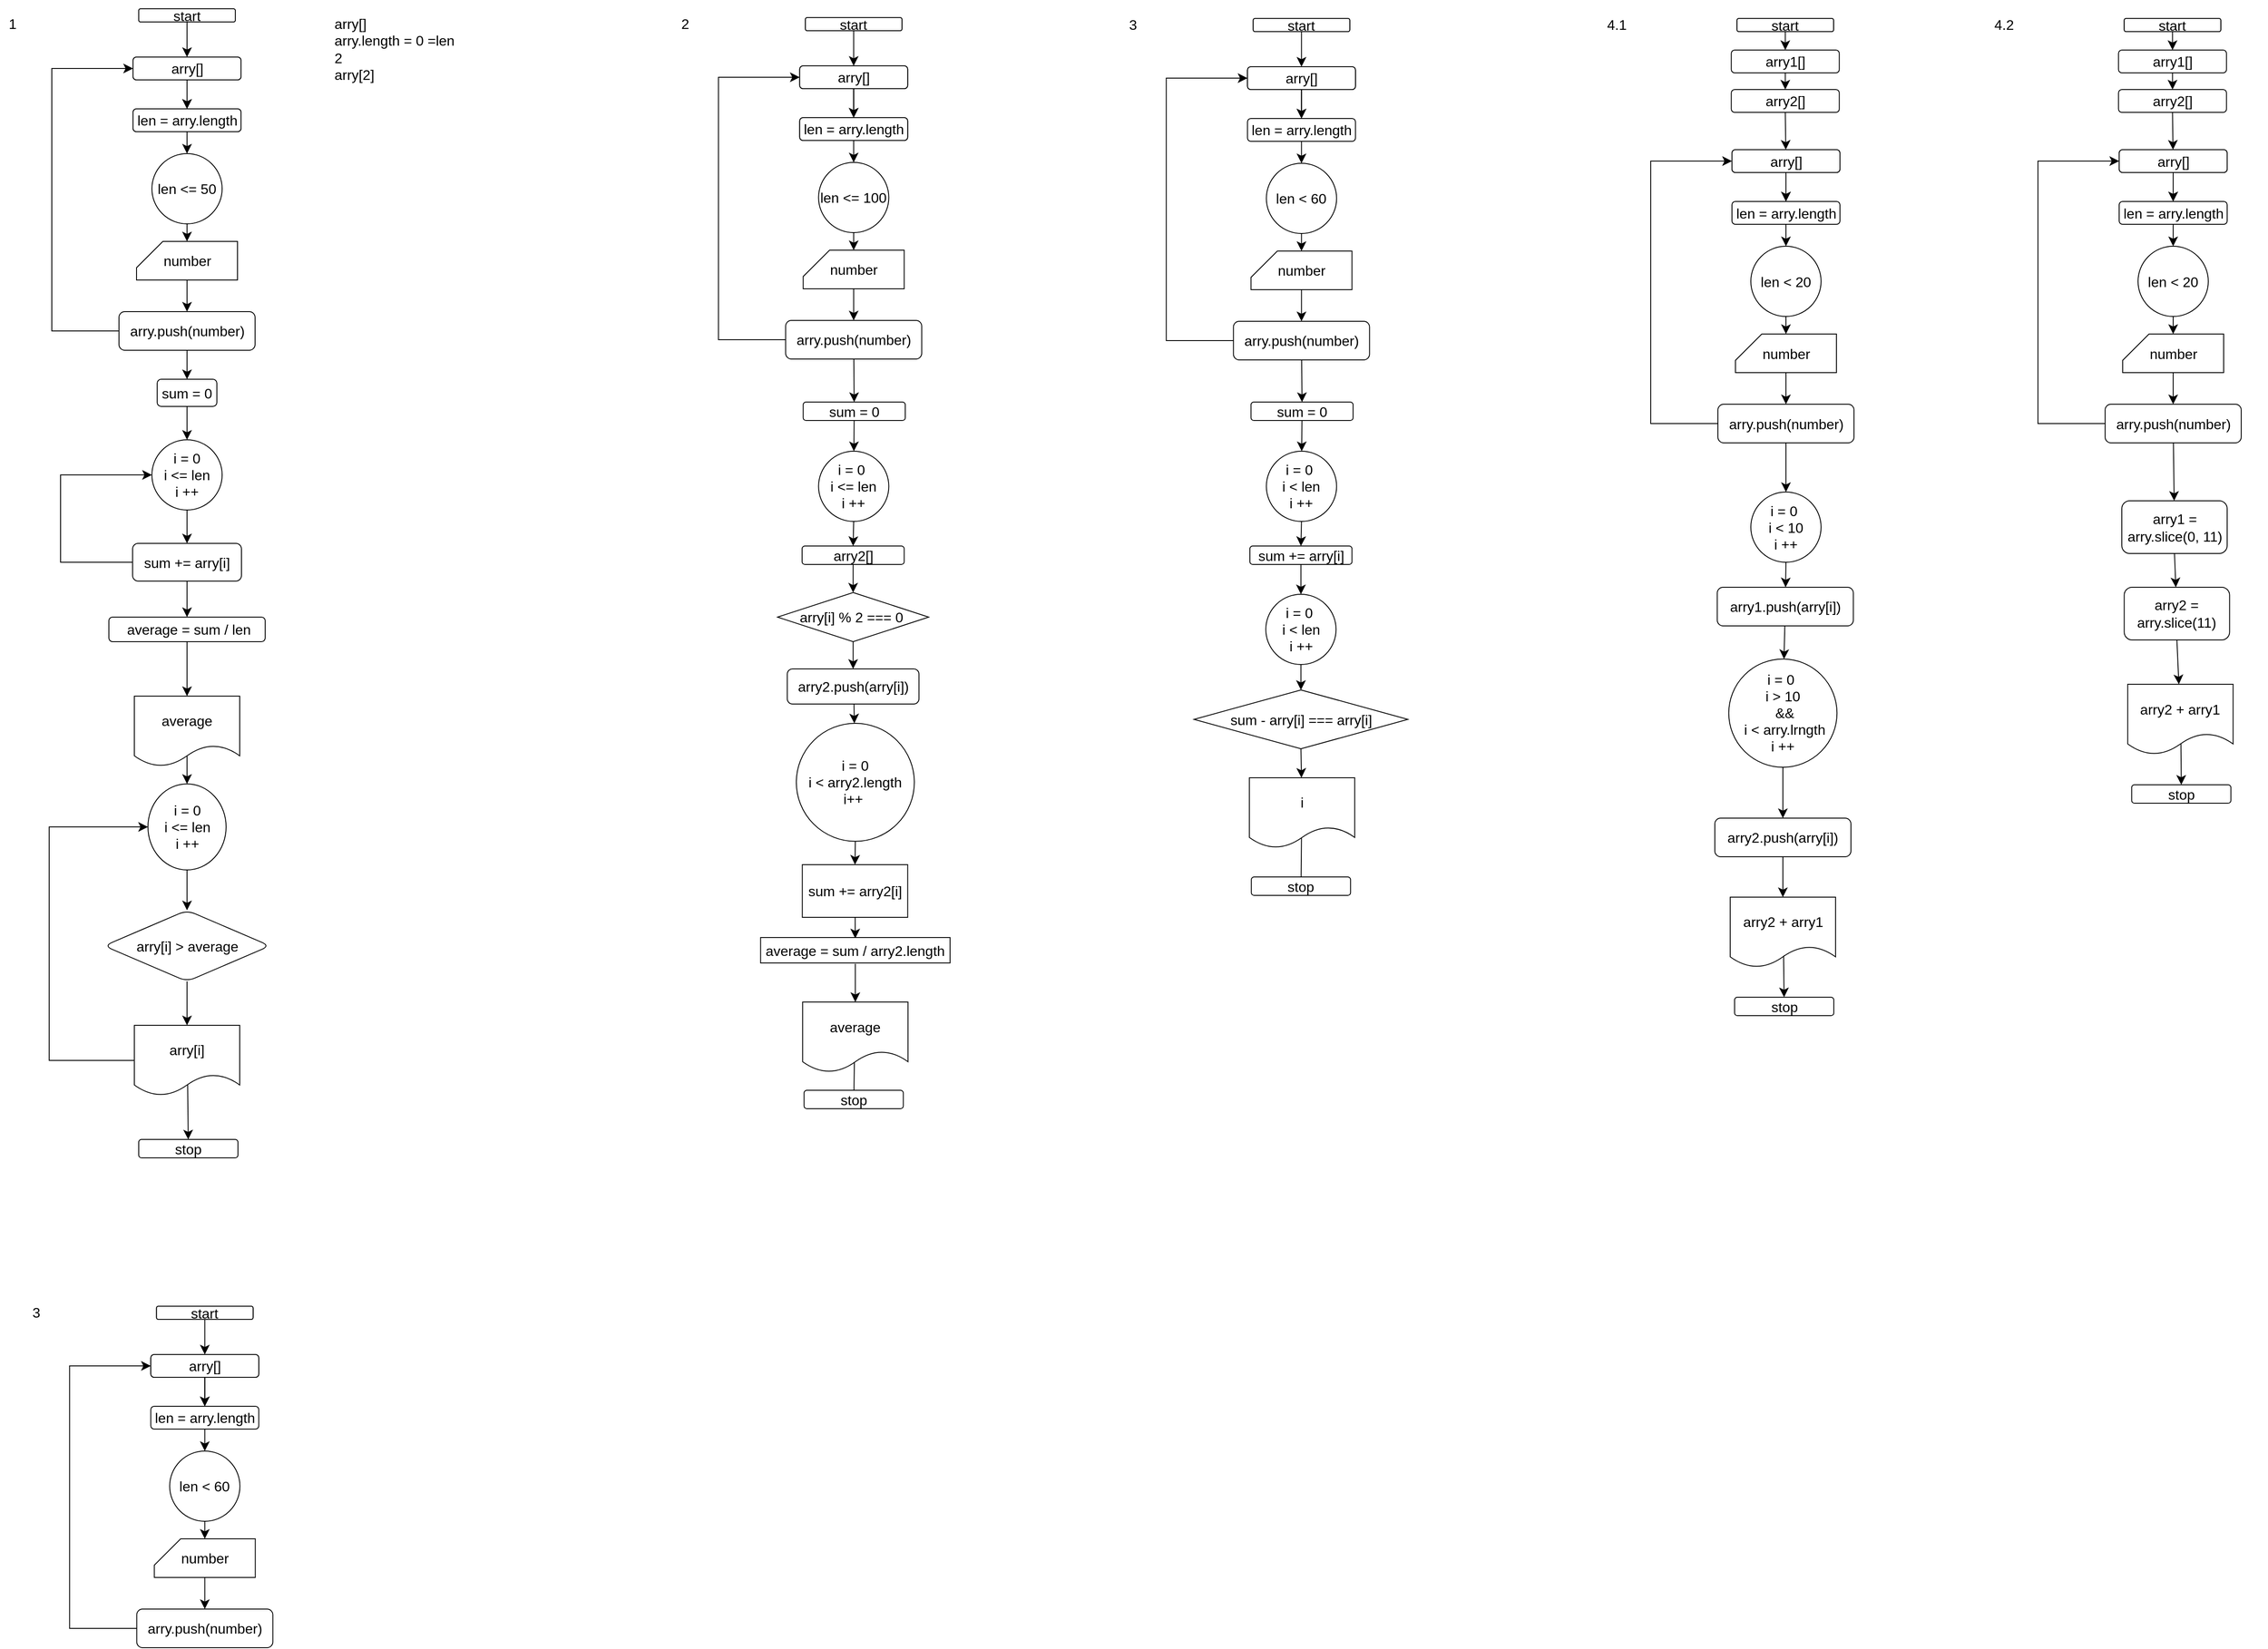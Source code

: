 <mxfile version="22.1.4" type="github">
  <diagram name="‫עמוד-1‬" id="BYoa0E2E3-9ikfrHezKe">
    <mxGraphModel dx="1179" dy="1453" grid="0" gridSize="10" guides="1" tooltips="1" connect="1" arrows="1" fold="1" page="0" pageScale="1" pageWidth="827" pageHeight="1169" math="0" shadow="0">
      <root>
        <mxCell id="0" />
        <mxCell id="1" parent="0" />
        <mxCell id="_8J3FFxgakrZv2_MzU__-4" style="edgeStyle=none;curved=1;rounded=0;orthogonalLoop=1;jettySize=auto;html=1;exitX=0.5;exitY=1;exitDx=0;exitDy=0;fontSize=12;startSize=8;endSize=8;" edge="1" parent="1" source="_8J3FFxgakrZv2_MzU__-1" target="_8J3FFxgakrZv2_MzU__-39">
          <mxGeometry relative="1" as="geometry">
            <mxPoint x="407" y="-64" as="targetPoint" />
          </mxGeometry>
        </mxCell>
        <mxCell id="_8J3FFxgakrZv2_MzU__-1" value="start" style="rounded=1;whiteSpace=wrap;html=1;fontSize=16;" vertex="1" parent="1">
          <mxGeometry x="354" y="-111" width="110" height="15" as="geometry" />
        </mxCell>
        <mxCell id="_8J3FFxgakrZv2_MzU__-45" style="edgeStyle=none;curved=1;rounded=0;orthogonalLoop=1;jettySize=auto;html=1;exitX=0.5;exitY=1;exitDx=0;exitDy=0;fontSize=12;startSize=8;endSize=8;" edge="1" parent="1" source="_8J3FFxgakrZv2_MzU__-5" target="_8J3FFxgakrZv2_MzU__-44">
          <mxGeometry relative="1" as="geometry" />
        </mxCell>
        <mxCell id="_8J3FFxgakrZv2_MzU__-5" value="len &amp;lt;= 50" style="ellipse;whiteSpace=wrap;html=1;aspect=fixed;fontSize=16;" vertex="1" parent="1">
          <mxGeometry x="369" y="54" width="80" height="80" as="geometry" />
        </mxCell>
        <mxCell id="_8J3FFxgakrZv2_MzU__-49" style="edgeStyle=elbowEdgeStyle;rounded=0;orthogonalLoop=1;jettySize=auto;html=1;exitX=0;exitY=0.5;exitDx=0;exitDy=0;fontSize=12;startSize=8;endSize=8;elbow=vertical;" edge="1" parent="1" source="_8J3FFxgakrZv2_MzU__-9" target="_8J3FFxgakrZv2_MzU__-39">
          <mxGeometry relative="1" as="geometry">
            <mxPoint x="183" y="214" as="targetPoint" />
            <Array as="points">
              <mxPoint x="255" y="58" />
            </Array>
          </mxGeometry>
        </mxCell>
        <mxCell id="_8J3FFxgakrZv2_MzU__-54" value="" style="edgeStyle=none;curved=1;rounded=0;orthogonalLoop=1;jettySize=auto;html=1;fontSize=12;startSize=8;endSize=8;" edge="1" parent="1" source="_8J3FFxgakrZv2_MzU__-9" target="_8J3FFxgakrZv2_MzU__-56">
          <mxGeometry relative="1" as="geometry">
            <mxPoint x="409" y="323" as="targetPoint" />
          </mxGeometry>
        </mxCell>
        <mxCell id="_8J3FFxgakrZv2_MzU__-9" value="arry.push(number)" style="rounded=1;whiteSpace=wrap;html=1;fontSize=16;" vertex="1" parent="1">
          <mxGeometry x="331.5" y="234" width="155" height="44" as="geometry" />
        </mxCell>
        <mxCell id="_8J3FFxgakrZv2_MzU__-17" value="start" style="rounded=1;whiteSpace=wrap;html=1;fontSize=16;" vertex="1" parent="1">
          <mxGeometry x="354" y="-111" width="110" height="15" as="geometry" />
        </mxCell>
        <mxCell id="_8J3FFxgakrZv2_MzU__-28" value="arry[]&lt;br&gt;arry.length = 0 =len&lt;br&gt;2&lt;br&gt;arry[2]&lt;br&gt;" style="text;html=1;align=left;verticalAlign=middle;resizable=0;points=[];autosize=1;strokeColor=none;fillColor=none;fontSize=16;" vertex="1" parent="1">
          <mxGeometry x="575" y="-110" width="155" height="89" as="geometry" />
        </mxCell>
        <mxCell id="_8J3FFxgakrZv2_MzU__-35" style="edgeStyle=none;curved=1;rounded=0;orthogonalLoop=1;jettySize=auto;html=1;exitX=0.5;exitY=1;exitDx=0;exitDy=0;fontSize=12;startSize=8;endSize=8;" edge="1" parent="1" source="_8J3FFxgakrZv2_MzU__-36" target="_8J3FFxgakrZv2_MzU__-37">
          <mxGeometry relative="1" as="geometry" />
        </mxCell>
        <mxCell id="_8J3FFxgakrZv2_MzU__-36" value="arry[]" style="rounded=1;whiteSpace=wrap;html=1;fontSize=16;" vertex="1" parent="1">
          <mxGeometry x="347.5" y="-56" width="123" height="26" as="geometry" />
        </mxCell>
        <mxCell id="_8J3FFxgakrZv2_MzU__-37" value="len = arry.length" style="rounded=1;whiteSpace=wrap;html=1;fontSize=16;" vertex="1" parent="1">
          <mxGeometry x="347.5" y="3" width="123" height="26" as="geometry" />
        </mxCell>
        <mxCell id="_8J3FFxgakrZv2_MzU__-38" style="edgeStyle=none;curved=1;rounded=0;orthogonalLoop=1;jettySize=auto;html=1;exitX=0.5;exitY=1;exitDx=0;exitDy=0;fontSize=12;startSize=8;endSize=8;" edge="1" parent="1" source="_8J3FFxgakrZv2_MzU__-39" target="_8J3FFxgakrZv2_MzU__-40">
          <mxGeometry relative="1" as="geometry" />
        </mxCell>
        <mxCell id="_8J3FFxgakrZv2_MzU__-39" value="arry[]" style="rounded=1;whiteSpace=wrap;html=1;fontSize=16;" vertex="1" parent="1">
          <mxGeometry x="347.5" y="-56" width="123" height="26" as="geometry" />
        </mxCell>
        <mxCell id="_8J3FFxgakrZv2_MzU__-42" style="edgeStyle=none;curved=1;rounded=0;orthogonalLoop=1;jettySize=auto;html=1;exitX=0.5;exitY=1;exitDx=0;exitDy=0;fontSize=12;startSize=8;endSize=8;" edge="1" parent="1" source="_8J3FFxgakrZv2_MzU__-40" target="_8J3FFxgakrZv2_MzU__-5">
          <mxGeometry relative="1" as="geometry">
            <mxPoint x="407.735" y="60" as="targetPoint" />
          </mxGeometry>
        </mxCell>
        <mxCell id="_8J3FFxgakrZv2_MzU__-40" value="len = arry.length" style="rounded=1;whiteSpace=wrap;html=1;fontSize=16;" vertex="1" parent="1">
          <mxGeometry x="347.5" y="3" width="123" height="26" as="geometry" />
        </mxCell>
        <mxCell id="_8J3FFxgakrZv2_MzU__-46" style="edgeStyle=none;curved=1;rounded=0;orthogonalLoop=1;jettySize=auto;html=1;exitX=0.5;exitY=1;exitDx=0;exitDy=0;exitPerimeter=0;fontSize=12;startSize=8;endSize=8;" edge="1" parent="1" source="_8J3FFxgakrZv2_MzU__-44" target="_8J3FFxgakrZv2_MzU__-9">
          <mxGeometry relative="1" as="geometry" />
        </mxCell>
        <mxCell id="_8J3FFxgakrZv2_MzU__-44" value="number" style="shape=card;whiteSpace=wrap;html=1;fontSize=16;" vertex="1" parent="1">
          <mxGeometry x="351.5" y="154" width="115" height="44" as="geometry" />
        </mxCell>
        <mxCell id="_8J3FFxgakrZv2_MzU__-61" value="" style="edgeStyle=none;curved=1;rounded=0;orthogonalLoop=1;jettySize=auto;html=1;fontSize=12;startSize=8;endSize=8;" edge="1" parent="1" source="_8J3FFxgakrZv2_MzU__-53" target="_8J3FFxgakrZv2_MzU__-60">
          <mxGeometry relative="1" as="geometry" />
        </mxCell>
        <mxCell id="_8J3FFxgakrZv2_MzU__-53" value="i = 0&lt;br&gt;i &amp;lt;= len&lt;br&gt;i ++" style="ellipse;whiteSpace=wrap;html=1;fontSize=16;rounded=1;" vertex="1" parent="1">
          <mxGeometry x="369" y="380" width="80" height="80" as="geometry" />
        </mxCell>
        <mxCell id="_8J3FFxgakrZv2_MzU__-57" value="" style="edgeStyle=none;curved=1;rounded=0;orthogonalLoop=1;jettySize=auto;html=1;fontSize=12;startSize=8;endSize=8;" edge="1" parent="1" source="_8J3FFxgakrZv2_MzU__-56" target="_8J3FFxgakrZv2_MzU__-53">
          <mxGeometry relative="1" as="geometry" />
        </mxCell>
        <mxCell id="_8J3FFxgakrZv2_MzU__-56" value="sum = 0" style="rounded=1;whiteSpace=wrap;html=1;fontSize=16;" vertex="1" parent="1">
          <mxGeometry x="375" y="311" width="68" height="31" as="geometry" />
        </mxCell>
        <mxCell id="_8J3FFxgakrZv2_MzU__-62" style="edgeStyle=elbowEdgeStyle;rounded=0;orthogonalLoop=1;jettySize=auto;html=1;exitX=0;exitY=0.5;exitDx=0;exitDy=0;fontSize=12;startSize=8;endSize=8;entryX=0;entryY=0.5;entryDx=0;entryDy=0;" edge="1" parent="1" source="_8J3FFxgakrZv2_MzU__-60" target="_8J3FFxgakrZv2_MzU__-53">
          <mxGeometry relative="1" as="geometry">
            <mxPoint x="235" y="520" as="targetPoint" />
            <Array as="points">
              <mxPoint x="265" y="458" />
              <mxPoint x="299" y="473" />
            </Array>
          </mxGeometry>
        </mxCell>
        <mxCell id="_8J3FFxgakrZv2_MzU__-64" value="" style="edgeStyle=none;curved=1;rounded=0;orthogonalLoop=1;jettySize=auto;html=1;fontSize=12;startSize=8;endSize=8;" edge="1" parent="1" source="_8J3FFxgakrZv2_MzU__-60" target="_8J3FFxgakrZv2_MzU__-63">
          <mxGeometry relative="1" as="geometry" />
        </mxCell>
        <mxCell id="_8J3FFxgakrZv2_MzU__-60" value="sum += arry[i]" style="whiteSpace=wrap;html=1;fontSize=16;rounded=1;" vertex="1" parent="1">
          <mxGeometry x="347" y="498" width="124" height="43" as="geometry" />
        </mxCell>
        <mxCell id="_8J3FFxgakrZv2_MzU__-68" value="" style="edgeStyle=none;curved=1;rounded=0;orthogonalLoop=1;jettySize=auto;html=1;fontSize=12;startSize=8;endSize=8;" edge="1" parent="1" source="_8J3FFxgakrZv2_MzU__-63" target="_8J3FFxgakrZv2_MzU__-67">
          <mxGeometry relative="1" as="geometry" />
        </mxCell>
        <mxCell id="_8J3FFxgakrZv2_MzU__-63" value="&amp;nbsp;average&amp;nbsp;&lt;span style=&quot;background-color: initial;&quot;&gt;= sum / len&lt;/span&gt;" style="rounded=1;whiteSpace=wrap;html=1;fontSize=16;" vertex="1" parent="1">
          <mxGeometry x="320" y="582" width="178" height="28" as="geometry" />
        </mxCell>
        <mxCell id="_8J3FFxgakrZv2_MzU__-70" value="" style="edgeStyle=none;curved=1;rounded=0;orthogonalLoop=1;jettySize=auto;html=1;fontSize=12;startSize=8;endSize=8;exitX=0.5;exitY=0;exitDx=0;exitDy=0;entryX=0.5;entryY=0;entryDx=0;entryDy=0;" edge="1" parent="1" source="_8J3FFxgakrZv2_MzU__-67" target="_8J3FFxgakrZv2_MzU__-71">
          <mxGeometry relative="1" as="geometry">
            <mxPoint x="407.039" y="764.002" as="targetPoint" />
          </mxGeometry>
        </mxCell>
        <mxCell id="_8J3FFxgakrZv2_MzU__-67" value="average" style="shape=document;whiteSpace=wrap;html=1;boundedLbl=1;fontSize=16;rounded=1;" vertex="1" parent="1">
          <mxGeometry x="349" y="672" width="120" height="80" as="geometry" />
        </mxCell>
        <mxCell id="_8J3FFxgakrZv2_MzU__-74" value="" style="edgeStyle=none;curved=1;rounded=0;orthogonalLoop=1;jettySize=auto;html=1;fontSize=12;startSize=8;endSize=8;" edge="1" parent="1" source="_8J3FFxgakrZv2_MzU__-71" target="_8J3FFxgakrZv2_MzU__-73">
          <mxGeometry relative="1" as="geometry" />
        </mxCell>
        <mxCell id="_8J3FFxgakrZv2_MzU__-71" value="i = 0&lt;br&gt;i &amp;lt;= len&lt;br&gt;i ++" style="ellipse;whiteSpace=wrap;html=1;fontSize=16;rounded=1;" vertex="1" parent="1">
          <mxGeometry x="364.5" y="772" width="89" height="98" as="geometry" />
        </mxCell>
        <mxCell id="_8J3FFxgakrZv2_MzU__-76" value="" style="edgeStyle=none;curved=1;rounded=0;orthogonalLoop=1;jettySize=auto;html=1;fontSize=12;startSize=8;endSize=8;" edge="1" parent="1" source="_8J3FFxgakrZv2_MzU__-73" target="_8J3FFxgakrZv2_MzU__-75">
          <mxGeometry relative="1" as="geometry" />
        </mxCell>
        <mxCell id="_8J3FFxgakrZv2_MzU__-73" value="arry[i] &amp;gt; average" style="rhombus;whiteSpace=wrap;html=1;fontSize=16;rounded=1;" vertex="1" parent="1">
          <mxGeometry x="314.5" y="916" width="189" height="81" as="geometry" />
        </mxCell>
        <mxCell id="_8J3FFxgakrZv2_MzU__-214" value="" style="edgeStyle=none;curved=1;rounded=0;orthogonalLoop=1;jettySize=auto;html=1;fontSize=12;startSize=8;endSize=8;exitX=0.5;exitY=0;exitDx=0;exitDy=0;" edge="1" parent="1" source="_8J3FFxgakrZv2_MzU__-75" target="_8J3FFxgakrZv2_MzU__-213">
          <mxGeometry relative="1" as="geometry" />
        </mxCell>
        <mxCell id="_8J3FFxgakrZv2_MzU__-75" value="arry[i]" style="shape=document;whiteSpace=wrap;html=1;boundedLbl=1;fontSize=16;rounded=1;" vertex="1" parent="1">
          <mxGeometry x="349" y="1047" width="120" height="80" as="geometry" />
        </mxCell>
        <mxCell id="_8J3FFxgakrZv2_MzU__-77" style="edgeStyle=elbowEdgeStyle;rounded=0;orthogonalLoop=1;jettySize=auto;html=1;exitX=0;exitY=0.5;exitDx=0;exitDy=0;entryX=0;entryY=0.5;entryDx=0;entryDy=0;fontSize=12;startSize=8;endSize=8;" edge="1" parent="1" source="_8J3FFxgakrZv2_MzU__-75" target="_8J3FFxgakrZv2_MzU__-71">
          <mxGeometry relative="1" as="geometry">
            <Array as="points">
              <mxPoint x="252" y="820" />
              <mxPoint x="257" y="880" />
            </Array>
          </mxGeometry>
        </mxCell>
        <mxCell id="_8J3FFxgakrZv2_MzU__-78" value="1" style="text;html=1;align=center;verticalAlign=middle;resizable=0;points=[];autosize=1;strokeColor=none;fillColor=none;fontSize=16;" vertex="1" parent="1">
          <mxGeometry x="196" y="-110" width="27" height="31" as="geometry" />
        </mxCell>
        <mxCell id="_8J3FFxgakrZv2_MzU__-79" value="2" style="text;html=1;align=center;verticalAlign=middle;resizable=0;points=[];autosize=1;strokeColor=none;fillColor=none;fontSize=16;" vertex="1" parent="1">
          <mxGeometry x="962" y="-110" width="27" height="31" as="geometry" />
        </mxCell>
        <mxCell id="_8J3FFxgakrZv2_MzU__-81" style="edgeStyle=none;curved=1;rounded=0;orthogonalLoop=1;jettySize=auto;html=1;exitX=0.75;exitY=0;exitDx=0;exitDy=0;fontSize=12;startSize=8;endSize=8;" edge="1" parent="1">
          <mxGeometry relative="1" as="geometry">
            <mxPoint x="1265.25" y="-111" as="sourcePoint" />
            <mxPoint x="1265.25" y="-111" as="targetPoint" />
          </mxGeometry>
        </mxCell>
        <mxCell id="_8J3FFxgakrZv2_MzU__-82" style="edgeStyle=none;curved=1;rounded=0;orthogonalLoop=1;jettySize=auto;html=1;exitX=0.5;exitY=1;exitDx=0;exitDy=0;fontSize=12;startSize=8;endSize=8;" edge="1" parent="1" source="_8J3FFxgakrZv2_MzU__-83" target="_8J3FFxgakrZv2_MzU__-93">
          <mxGeometry relative="1" as="geometry">
            <mxPoint x="1166.25" y="-54" as="targetPoint" />
          </mxGeometry>
        </mxCell>
        <mxCell id="_8J3FFxgakrZv2_MzU__-83" value="start" style="rounded=1;whiteSpace=wrap;html=1;fontSize=16;" vertex="1" parent="1">
          <mxGeometry x="1113.25" y="-101" width="110" height="15" as="geometry" />
        </mxCell>
        <mxCell id="_8J3FFxgakrZv2_MzU__-84" style="edgeStyle=none;curved=1;rounded=0;orthogonalLoop=1;jettySize=auto;html=1;exitX=0.5;exitY=1;exitDx=0;exitDy=0;fontSize=12;startSize=8;endSize=8;" edge="1" parent="1" source="_8J3FFxgakrZv2_MzU__-85" target="_8J3FFxgakrZv2_MzU__-97">
          <mxGeometry relative="1" as="geometry" />
        </mxCell>
        <mxCell id="_8J3FFxgakrZv2_MzU__-85" value="len &amp;lt;= 100" style="ellipse;whiteSpace=wrap;html=1;aspect=fixed;fontSize=16;" vertex="1" parent="1">
          <mxGeometry x="1128.25" y="64" width="80" height="80" as="geometry" />
        </mxCell>
        <mxCell id="_8J3FFxgakrZv2_MzU__-86" style="edgeStyle=elbowEdgeStyle;rounded=0;orthogonalLoop=1;jettySize=auto;html=1;exitX=0;exitY=0.5;exitDx=0;exitDy=0;fontSize=12;startSize=8;endSize=8;elbow=vertical;" edge="1" parent="1" source="_8J3FFxgakrZv2_MzU__-87" target="_8J3FFxgakrZv2_MzU__-93">
          <mxGeometry relative="1" as="geometry">
            <mxPoint x="942.25" y="224" as="targetPoint" />
            <Array as="points">
              <mxPoint x="1014.25" y="68" />
            </Array>
          </mxGeometry>
        </mxCell>
        <mxCell id="_8J3FFxgakrZv2_MzU__-100" value="" style="edgeStyle=none;curved=1;rounded=0;orthogonalLoop=1;jettySize=auto;html=1;fontSize=12;startSize=8;endSize=8;" edge="1" parent="1" source="_8J3FFxgakrZv2_MzU__-87" target="_8J3FFxgakrZv2_MzU__-103">
          <mxGeometry relative="1" as="geometry">
            <mxPoint x="1168" y="334" as="targetPoint" />
          </mxGeometry>
        </mxCell>
        <mxCell id="_8J3FFxgakrZv2_MzU__-87" value="arry.push(number)" style="rounded=1;whiteSpace=wrap;html=1;fontSize=16;" vertex="1" parent="1">
          <mxGeometry x="1090.75" y="244" width="155" height="44" as="geometry" />
        </mxCell>
        <mxCell id="_8J3FFxgakrZv2_MzU__-88" value="start" style="rounded=1;whiteSpace=wrap;html=1;fontSize=16;" vertex="1" parent="1">
          <mxGeometry x="1113.25" y="-101" width="110" height="15" as="geometry" />
        </mxCell>
        <mxCell id="_8J3FFxgakrZv2_MzU__-89" style="edgeStyle=none;curved=1;rounded=0;orthogonalLoop=1;jettySize=auto;html=1;exitX=0.5;exitY=1;exitDx=0;exitDy=0;fontSize=12;startSize=8;endSize=8;" edge="1" parent="1" source="_8J3FFxgakrZv2_MzU__-90" target="_8J3FFxgakrZv2_MzU__-91">
          <mxGeometry relative="1" as="geometry" />
        </mxCell>
        <mxCell id="_8J3FFxgakrZv2_MzU__-90" value="arry[]" style="rounded=1;whiteSpace=wrap;html=1;fontSize=16;" vertex="1" parent="1">
          <mxGeometry x="1106.75" y="-46" width="123" height="26" as="geometry" />
        </mxCell>
        <mxCell id="_8J3FFxgakrZv2_MzU__-91" value="len = arry.length" style="rounded=1;whiteSpace=wrap;html=1;fontSize=16;" vertex="1" parent="1">
          <mxGeometry x="1106.75" y="13" width="123" height="26" as="geometry" />
        </mxCell>
        <mxCell id="_8J3FFxgakrZv2_MzU__-92" style="edgeStyle=none;curved=1;rounded=0;orthogonalLoop=1;jettySize=auto;html=1;exitX=0.5;exitY=1;exitDx=0;exitDy=0;fontSize=12;startSize=8;endSize=8;" edge="1" parent="1" source="_8J3FFxgakrZv2_MzU__-93" target="_8J3FFxgakrZv2_MzU__-95">
          <mxGeometry relative="1" as="geometry" />
        </mxCell>
        <mxCell id="_8J3FFxgakrZv2_MzU__-93" value="arry[]" style="rounded=1;whiteSpace=wrap;html=1;fontSize=16;" vertex="1" parent="1">
          <mxGeometry x="1106.75" y="-46" width="123" height="26" as="geometry" />
        </mxCell>
        <mxCell id="_8J3FFxgakrZv2_MzU__-94" style="edgeStyle=none;curved=1;rounded=0;orthogonalLoop=1;jettySize=auto;html=1;exitX=0.5;exitY=1;exitDx=0;exitDy=0;fontSize=12;startSize=8;endSize=8;" edge="1" parent="1" source="_8J3FFxgakrZv2_MzU__-95" target="_8J3FFxgakrZv2_MzU__-85">
          <mxGeometry relative="1" as="geometry">
            <mxPoint x="1166.985" y="70" as="targetPoint" />
          </mxGeometry>
        </mxCell>
        <mxCell id="_8J3FFxgakrZv2_MzU__-95" value="len = arry.length" style="rounded=1;whiteSpace=wrap;html=1;fontSize=16;" vertex="1" parent="1">
          <mxGeometry x="1106.75" y="13" width="123" height="26" as="geometry" />
        </mxCell>
        <mxCell id="_8J3FFxgakrZv2_MzU__-96" style="edgeStyle=none;curved=1;rounded=0;orthogonalLoop=1;jettySize=auto;html=1;exitX=0.5;exitY=1;exitDx=0;exitDy=0;exitPerimeter=0;fontSize=12;startSize=8;endSize=8;" edge="1" parent="1" source="_8J3FFxgakrZv2_MzU__-97" target="_8J3FFxgakrZv2_MzU__-87">
          <mxGeometry relative="1" as="geometry" />
        </mxCell>
        <mxCell id="_8J3FFxgakrZv2_MzU__-97" value="number" style="shape=card;whiteSpace=wrap;html=1;fontSize=16;" vertex="1" parent="1">
          <mxGeometry x="1110.75" y="164" width="115" height="44" as="geometry" />
        </mxCell>
        <mxCell id="_8J3FFxgakrZv2_MzU__-113" style="edgeStyle=none;curved=1;rounded=0;orthogonalLoop=1;jettySize=auto;html=1;exitX=0.5;exitY=1;exitDx=0;exitDy=0;entryX=0.5;entryY=0;entryDx=0;entryDy=0;fontSize=12;startSize=8;endSize=8;" edge="1" parent="1" source="_8J3FFxgakrZv2_MzU__-99" target="_8J3FFxgakrZv2_MzU__-109">
          <mxGeometry relative="1" as="geometry" />
        </mxCell>
        <mxCell id="_8J3FFxgakrZv2_MzU__-99" value="i = 0&amp;nbsp;&lt;br&gt;i &amp;lt;= len&lt;br&gt;i ++" style="ellipse;whiteSpace=wrap;html=1;aspect=fixed;fontSize=16;" vertex="1" parent="1">
          <mxGeometry x="1128.25" y="393" width="80" height="80" as="geometry" />
        </mxCell>
        <mxCell id="_8J3FFxgakrZv2_MzU__-110" value="" style="edgeStyle=none;curved=1;rounded=0;orthogonalLoop=1;jettySize=auto;html=1;fontSize=12;startSize=8;endSize=8;" edge="1" parent="1" source="_8J3FFxgakrZv2_MzU__-103" target="_8J3FFxgakrZv2_MzU__-99">
          <mxGeometry relative="1" as="geometry" />
        </mxCell>
        <mxCell id="_8J3FFxgakrZv2_MzU__-103" value="sum = 0" style="rounded=1;whiteSpace=wrap;html=1;fontSize=16;" vertex="1" parent="1">
          <mxGeometry x="1110.75" y="337" width="116.25" height="21" as="geometry" />
        </mxCell>
        <mxCell id="_8J3FFxgakrZv2_MzU__-108" value="" style="edgeStyle=none;curved=1;rounded=0;orthogonalLoop=1;jettySize=auto;html=1;fontSize=12;startSize=8;endSize=8;" edge="1" parent="1" source="_8J3FFxgakrZv2_MzU__-105">
          <mxGeometry relative="1" as="geometry">
            <mxPoint x="1170.046" y="948" as="targetPoint" />
          </mxGeometry>
        </mxCell>
        <mxCell id="_8J3FFxgakrZv2_MzU__-105" value="sum += arry2[i]" style="whiteSpace=wrap;html=1;fontSize=16;" vertex="1" parent="1">
          <mxGeometry x="1109.75" y="864" width="120" height="60" as="geometry" />
        </mxCell>
        <mxCell id="_8J3FFxgakrZv2_MzU__-117" value="" style="edgeStyle=none;curved=1;rounded=0;orthogonalLoop=1;jettySize=auto;html=1;fontSize=12;startSize=8;endSize=8;" edge="1" parent="1" target="_8J3FFxgakrZv2_MzU__-116">
          <mxGeometry relative="1" as="geometry">
            <mxPoint x="1170.125" y="977" as="sourcePoint" />
          </mxGeometry>
        </mxCell>
        <mxCell id="_8J3FFxgakrZv2_MzU__-107" value="average = sum / arry2.length" style="whiteSpace=wrap;html=1;fontSize=16;" vertex="1" parent="1">
          <mxGeometry x="1062.25" y="947" width="215.75" height="29" as="geometry" />
        </mxCell>
        <mxCell id="_8J3FFxgakrZv2_MzU__-158" value="" style="edgeStyle=none;curved=1;rounded=0;orthogonalLoop=1;jettySize=auto;html=1;fontSize=12;startSize=8;endSize=8;" edge="1" parent="1" source="_8J3FFxgakrZv2_MzU__-109" target="_8J3FFxgakrZv2_MzU__-157">
          <mxGeometry relative="1" as="geometry" />
        </mxCell>
        <mxCell id="_8J3FFxgakrZv2_MzU__-109" value="arry2[]" style="rounded=1;whiteSpace=wrap;html=1;fontSize=16;" vertex="1" parent="1">
          <mxGeometry x="1109.5" y="501" width="116.25" height="21" as="geometry" />
        </mxCell>
        <mxCell id="_8J3FFxgakrZv2_MzU__-216" style="edgeStyle=none;curved=1;rounded=0;orthogonalLoop=1;jettySize=auto;html=1;exitX=0.5;exitY=0;exitDx=0;exitDy=0;entryX=0.5;entryY=1;entryDx=0;entryDy=0;fontSize=12;startSize=8;endSize=8;" edge="1" parent="1" source="_8J3FFxgakrZv2_MzU__-116" target="_8J3FFxgakrZv2_MzU__-215">
          <mxGeometry relative="1" as="geometry" />
        </mxCell>
        <mxCell id="_8J3FFxgakrZv2_MzU__-116" value="average" style="shape=document;whiteSpace=wrap;html=1;boundedLbl=1;fontSize=16;" vertex="1" parent="1">
          <mxGeometry x="1110.125" y="1020.5" width="120" height="80" as="geometry" />
        </mxCell>
        <mxCell id="_8J3FFxgakrZv2_MzU__-118" value="3" style="text;html=1;align=center;verticalAlign=middle;resizable=0;points=[];autosize=1;strokeColor=none;fillColor=none;fontSize=16;" vertex="1" parent="1">
          <mxGeometry x="1472" y="-109" width="27" height="31" as="geometry" />
        </mxCell>
        <mxCell id="_8J3FFxgakrZv2_MzU__-119" style="edgeStyle=none;curved=1;rounded=0;orthogonalLoop=1;jettySize=auto;html=1;exitX=0.75;exitY=0;exitDx=0;exitDy=0;fontSize=12;startSize=8;endSize=8;" edge="1" parent="1">
          <mxGeometry relative="1" as="geometry">
            <mxPoint x="1775.25" y="-110" as="sourcePoint" />
            <mxPoint x="1775.25" y="-110" as="targetPoint" />
          </mxGeometry>
        </mxCell>
        <mxCell id="_8J3FFxgakrZv2_MzU__-120" style="edgeStyle=none;curved=1;rounded=0;orthogonalLoop=1;jettySize=auto;html=1;exitX=0.5;exitY=1;exitDx=0;exitDy=0;fontSize=12;startSize=8;endSize=8;" edge="1" parent="1" source="_8J3FFxgakrZv2_MzU__-121" target="_8J3FFxgakrZv2_MzU__-131">
          <mxGeometry relative="1" as="geometry">
            <mxPoint x="1676.25" y="-53" as="targetPoint" />
          </mxGeometry>
        </mxCell>
        <mxCell id="_8J3FFxgakrZv2_MzU__-121" value="start" style="rounded=1;whiteSpace=wrap;html=1;fontSize=16;" vertex="1" parent="1">
          <mxGeometry x="1623.25" y="-100" width="110" height="15" as="geometry" />
        </mxCell>
        <mxCell id="_8J3FFxgakrZv2_MzU__-122" style="edgeStyle=none;curved=1;rounded=0;orthogonalLoop=1;jettySize=auto;html=1;exitX=0.5;exitY=1;exitDx=0;exitDy=0;fontSize=12;startSize=8;endSize=8;" edge="1" parent="1" source="_8J3FFxgakrZv2_MzU__-123" target="_8J3FFxgakrZv2_MzU__-135">
          <mxGeometry relative="1" as="geometry" />
        </mxCell>
        <mxCell id="_8J3FFxgakrZv2_MzU__-123" value="len &amp;lt; 60" style="ellipse;whiteSpace=wrap;html=1;aspect=fixed;fontSize=16;" vertex="1" parent="1">
          <mxGeometry x="1638.25" y="65" width="80" height="80" as="geometry" />
        </mxCell>
        <mxCell id="_8J3FFxgakrZv2_MzU__-124" style="edgeStyle=elbowEdgeStyle;rounded=0;orthogonalLoop=1;jettySize=auto;html=1;exitX=0;exitY=0.5;exitDx=0;exitDy=0;fontSize=12;startSize=8;endSize=8;elbow=vertical;" edge="1" parent="1" source="_8J3FFxgakrZv2_MzU__-125" target="_8J3FFxgakrZv2_MzU__-131">
          <mxGeometry relative="1" as="geometry">
            <mxPoint x="1452.25" y="225" as="targetPoint" />
            <Array as="points">
              <mxPoint x="1524.25" y="69" />
            </Array>
          </mxGeometry>
        </mxCell>
        <mxCell id="_8J3FFxgakrZv2_MzU__-138" value="" style="edgeStyle=none;curved=1;rounded=0;orthogonalLoop=1;jettySize=auto;html=1;fontSize=12;startSize=8;endSize=8;entryX=0.5;entryY=0;entryDx=0;entryDy=0;" edge="1" parent="1" source="_8J3FFxgakrZv2_MzU__-125" target="_8J3FFxgakrZv2_MzU__-153">
          <mxGeometry relative="1" as="geometry">
            <mxPoint x="1678.25" y="325" as="targetPoint" />
          </mxGeometry>
        </mxCell>
        <mxCell id="_8J3FFxgakrZv2_MzU__-125" value="arry.push(number)" style="rounded=1;whiteSpace=wrap;html=1;fontSize=16;" vertex="1" parent="1">
          <mxGeometry x="1600.75" y="245" width="155" height="44" as="geometry" />
        </mxCell>
        <mxCell id="_8J3FFxgakrZv2_MzU__-126" value="start" style="rounded=1;whiteSpace=wrap;html=1;fontSize=16;" vertex="1" parent="1">
          <mxGeometry x="1623.25" y="-100" width="110" height="15" as="geometry" />
        </mxCell>
        <mxCell id="_8J3FFxgakrZv2_MzU__-127" style="edgeStyle=none;curved=1;rounded=0;orthogonalLoop=1;jettySize=auto;html=1;exitX=0.5;exitY=1;exitDx=0;exitDy=0;fontSize=12;startSize=8;endSize=8;" edge="1" parent="1" source="_8J3FFxgakrZv2_MzU__-128" target="_8J3FFxgakrZv2_MzU__-129">
          <mxGeometry relative="1" as="geometry" />
        </mxCell>
        <mxCell id="_8J3FFxgakrZv2_MzU__-128" value="arry[]" style="rounded=1;whiteSpace=wrap;html=1;fontSize=16;" vertex="1" parent="1">
          <mxGeometry x="1616.75" y="-45" width="123" height="26" as="geometry" />
        </mxCell>
        <mxCell id="_8J3FFxgakrZv2_MzU__-129" value="len = arry.length" style="rounded=1;whiteSpace=wrap;html=1;fontSize=16;" vertex="1" parent="1">
          <mxGeometry x="1616.75" y="14" width="123" height="26" as="geometry" />
        </mxCell>
        <mxCell id="_8J3FFxgakrZv2_MzU__-130" style="edgeStyle=none;curved=1;rounded=0;orthogonalLoop=1;jettySize=auto;html=1;exitX=0.5;exitY=1;exitDx=0;exitDy=0;fontSize=12;startSize=8;endSize=8;" edge="1" parent="1" source="_8J3FFxgakrZv2_MzU__-131">
          <mxGeometry relative="1" as="geometry">
            <mxPoint x="1678.25" y="14" as="targetPoint" />
          </mxGeometry>
        </mxCell>
        <mxCell id="_8J3FFxgakrZv2_MzU__-131" value="arry[]" style="rounded=1;whiteSpace=wrap;html=1;fontSize=16;" vertex="1" parent="1">
          <mxGeometry x="1616.75" y="-45" width="123" height="26" as="geometry" />
        </mxCell>
        <mxCell id="_8J3FFxgakrZv2_MzU__-132" style="edgeStyle=none;curved=1;rounded=0;orthogonalLoop=1;jettySize=auto;html=1;exitX=0.5;exitY=1;exitDx=0;exitDy=0;fontSize=12;startSize=8;endSize=8;" edge="1" parent="1" target="_8J3FFxgakrZv2_MzU__-123">
          <mxGeometry relative="1" as="geometry">
            <mxPoint x="1676.985" y="71" as="targetPoint" />
            <mxPoint x="1678.25" y="40" as="sourcePoint" />
          </mxGeometry>
        </mxCell>
        <mxCell id="_8J3FFxgakrZv2_MzU__-134" style="edgeStyle=none;curved=1;rounded=0;orthogonalLoop=1;jettySize=auto;html=1;exitX=0.5;exitY=1;exitDx=0;exitDy=0;exitPerimeter=0;fontSize=12;startSize=8;endSize=8;" edge="1" parent="1" source="_8J3FFxgakrZv2_MzU__-135" target="_8J3FFxgakrZv2_MzU__-125">
          <mxGeometry relative="1" as="geometry" />
        </mxCell>
        <mxCell id="_8J3FFxgakrZv2_MzU__-135" value="number" style="shape=card;whiteSpace=wrap;html=1;fontSize=16;" vertex="1" parent="1">
          <mxGeometry x="1620.75" y="165" width="115" height="44" as="geometry" />
        </mxCell>
        <mxCell id="_8J3FFxgakrZv2_MzU__-150" style="edgeStyle=none;curved=1;rounded=0;orthogonalLoop=1;jettySize=auto;html=1;exitX=0.5;exitY=1;exitDx=0;exitDy=0;entryX=0.5;entryY=0;entryDx=0;entryDy=0;fontSize=12;startSize=8;endSize=8;" edge="1" parent="1" source="_8J3FFxgakrZv2_MzU__-151" target="_8J3FFxgakrZv2_MzU__-154">
          <mxGeometry relative="1" as="geometry" />
        </mxCell>
        <mxCell id="_8J3FFxgakrZv2_MzU__-151" value="i = 0&amp;nbsp;&lt;br&gt;i &amp;lt; len&lt;br&gt;i ++" style="ellipse;whiteSpace=wrap;html=1;aspect=fixed;fontSize=16;" vertex="1" parent="1">
          <mxGeometry x="1638.25" y="393" width="80" height="80" as="geometry" />
        </mxCell>
        <mxCell id="_8J3FFxgakrZv2_MzU__-152" value="" style="edgeStyle=none;curved=1;rounded=0;orthogonalLoop=1;jettySize=auto;html=1;fontSize=12;startSize=8;endSize=8;" edge="1" parent="1" source="_8J3FFxgakrZv2_MzU__-153" target="_8J3FFxgakrZv2_MzU__-151">
          <mxGeometry relative="1" as="geometry" />
        </mxCell>
        <mxCell id="_8J3FFxgakrZv2_MzU__-153" value="sum = 0" style="rounded=1;whiteSpace=wrap;html=1;fontSize=16;" vertex="1" parent="1">
          <mxGeometry x="1620.75" y="337" width="116.25" height="21" as="geometry" />
        </mxCell>
        <mxCell id="_8J3FFxgakrZv2_MzU__-169" style="edgeStyle=none;curved=1;rounded=0;orthogonalLoop=1;jettySize=auto;html=1;exitX=0.5;exitY=1;exitDx=0;exitDy=0;fontSize=12;startSize=8;endSize=8;" edge="1" parent="1" source="_8J3FFxgakrZv2_MzU__-154" target="_8J3FFxgakrZv2_MzU__-168">
          <mxGeometry relative="1" as="geometry" />
        </mxCell>
        <mxCell id="_8J3FFxgakrZv2_MzU__-154" value="sum += arry[i]" style="rounded=1;whiteSpace=wrap;html=1;fontSize=16;" vertex="1" parent="1">
          <mxGeometry x="1619.5" y="501" width="116.25" height="21" as="geometry" />
        </mxCell>
        <mxCell id="_8J3FFxgakrZv2_MzU__-160" style="edgeStyle=none;curved=1;rounded=0;orthogonalLoop=1;jettySize=auto;html=1;exitX=0.5;exitY=1;exitDx=0;exitDy=0;fontSize=12;startSize=8;endSize=8;" edge="1" parent="1" source="_8J3FFxgakrZv2_MzU__-157" target="_8J3FFxgakrZv2_MzU__-159">
          <mxGeometry relative="1" as="geometry" />
        </mxCell>
        <mxCell id="_8J3FFxgakrZv2_MzU__-157" value="arry[i] % 2 === 0&amp;nbsp;" style="rhombus;whiteSpace=wrap;html=1;fontSize=16;" vertex="1" parent="1">
          <mxGeometry x="1081.56" y="554" width="172.12" height="56" as="geometry" />
        </mxCell>
        <mxCell id="_8J3FFxgakrZv2_MzU__-162" style="edgeStyle=none;curved=1;rounded=0;orthogonalLoop=1;jettySize=auto;html=1;exitX=0.5;exitY=1;exitDx=0;exitDy=0;fontSize=12;startSize=8;endSize=8;" edge="1" parent="1" target="_8J3FFxgakrZv2_MzU__-161">
          <mxGeometry relative="1" as="geometry">
            <mxPoint x="1168.62" y="681" as="sourcePoint" />
            <mxPoint x="1170.105" y="701.045" as="targetPoint" />
          </mxGeometry>
        </mxCell>
        <mxCell id="_8J3FFxgakrZv2_MzU__-159" value="arry2.push(arry[i])" style="rounded=1;whiteSpace=wrap;html=1;fontSize=16;" vertex="1" parent="1">
          <mxGeometry x="1092.62" y="641" width="150" height="40" as="geometry" />
        </mxCell>
        <mxCell id="_8J3FFxgakrZv2_MzU__-165" style="edgeStyle=none;curved=1;rounded=0;orthogonalLoop=1;jettySize=auto;html=1;exitX=0.5;exitY=1;exitDx=0;exitDy=0;entryX=0.5;entryY=0;entryDx=0;entryDy=0;fontSize=12;startSize=8;endSize=8;" edge="1" parent="1" source="_8J3FFxgakrZv2_MzU__-161" target="_8J3FFxgakrZv2_MzU__-105">
          <mxGeometry relative="1" as="geometry" />
        </mxCell>
        <mxCell id="_8J3FFxgakrZv2_MzU__-161" value="i = 0&lt;br&gt;i &amp;lt; arry2.length&lt;br&gt;i++&amp;nbsp;" style="ellipse;whiteSpace=wrap;html=1;aspect=fixed;fontSize=16;" vertex="1" parent="1">
          <mxGeometry x="1102.94" y="703" width="134.38" height="134.38" as="geometry" />
        </mxCell>
        <mxCell id="_8J3FFxgakrZv2_MzU__-173" style="edgeStyle=none;curved=1;rounded=0;orthogonalLoop=1;jettySize=auto;html=1;exitX=0.5;exitY=1;exitDx=0;exitDy=0;fontSize=12;startSize=8;endSize=8;" edge="1" parent="1" source="_8J3FFxgakrZv2_MzU__-168" target="_8J3FFxgakrZv2_MzU__-172">
          <mxGeometry relative="1" as="geometry" />
        </mxCell>
        <mxCell id="_8J3FFxgakrZv2_MzU__-168" value="i = 0&amp;nbsp;&lt;br&gt;i &amp;lt; len&lt;br&gt;i ++" style="ellipse;whiteSpace=wrap;html=1;aspect=fixed;fontSize=16;" vertex="1" parent="1">
          <mxGeometry x="1637.63" y="556" width="80" height="80" as="geometry" />
        </mxCell>
        <mxCell id="_8J3FFxgakrZv2_MzU__-175" style="edgeStyle=none;curved=1;rounded=0;orthogonalLoop=1;jettySize=auto;html=1;exitX=0.5;exitY=1;exitDx=0;exitDy=0;fontSize=12;startSize=8;endSize=8;" edge="1" parent="1" source="_8J3FFxgakrZv2_MzU__-172" target="_8J3FFxgakrZv2_MzU__-174">
          <mxGeometry relative="1" as="geometry" />
        </mxCell>
        <mxCell id="_8J3FFxgakrZv2_MzU__-172" value="sum - arry[i] === arry[i]" style="rhombus;whiteSpace=wrap;html=1;fontSize=16;" vertex="1" parent="1">
          <mxGeometry x="1555.88" y="665" width="243.5" height="67" as="geometry" />
        </mxCell>
        <mxCell id="_8J3FFxgakrZv2_MzU__-218" style="edgeStyle=none;curved=1;rounded=0;orthogonalLoop=1;jettySize=auto;html=1;exitX=0.5;exitY=0;exitDx=0;exitDy=0;entryX=0.5;entryY=1;entryDx=0;entryDy=0;fontSize=12;startSize=8;endSize=8;" edge="1" parent="1" source="_8J3FFxgakrZv2_MzU__-174" target="_8J3FFxgakrZv2_MzU__-217">
          <mxGeometry relative="1" as="geometry" />
        </mxCell>
        <mxCell id="_8J3FFxgakrZv2_MzU__-174" value="i" style="shape=document;whiteSpace=wrap;html=1;boundedLbl=1;fontSize=16;" vertex="1" parent="1">
          <mxGeometry x="1618.88" y="765" width="120" height="80" as="geometry" />
        </mxCell>
        <mxCell id="_8J3FFxgakrZv2_MzU__-176" value="4.1" style="text;html=1;align=center;verticalAlign=middle;resizable=0;points=[];autosize=1;strokeColor=none;fillColor=none;fontSize=16;" vertex="1" parent="1">
          <mxGeometry x="2017" y="-109" width="40" height="31" as="geometry" />
        </mxCell>
        <mxCell id="_8J3FFxgakrZv2_MzU__-177" style="edgeStyle=none;curved=1;rounded=0;orthogonalLoop=1;jettySize=auto;html=1;exitX=0.75;exitY=0;exitDx=0;exitDy=0;fontSize=12;startSize=8;endSize=8;" edge="1" parent="1">
          <mxGeometry relative="1" as="geometry">
            <mxPoint x="2326.25" y="-110" as="sourcePoint" />
            <mxPoint x="2326.25" y="-110" as="targetPoint" />
          </mxGeometry>
        </mxCell>
        <mxCell id="_8J3FFxgakrZv2_MzU__-179" value="start" style="rounded=1;whiteSpace=wrap;html=1;fontSize=16;" vertex="1" parent="1">
          <mxGeometry x="2174.25" y="-100" width="110" height="15" as="geometry" />
        </mxCell>
        <mxCell id="_8J3FFxgakrZv2_MzU__-180" style="edgeStyle=none;curved=1;rounded=0;orthogonalLoop=1;jettySize=auto;html=1;exitX=0.5;exitY=1;exitDx=0;exitDy=0;fontSize=12;startSize=8;endSize=8;" edge="1" parent="1" source="_8J3FFxgakrZv2_MzU__-181" target="_8J3FFxgakrZv2_MzU__-192">
          <mxGeometry relative="1" as="geometry" />
        </mxCell>
        <mxCell id="_8J3FFxgakrZv2_MzU__-181" value="len &amp;lt; 20" style="ellipse;whiteSpace=wrap;html=1;aspect=fixed;fontSize=16;" vertex="1" parent="1">
          <mxGeometry x="2190" y="159.5" width="80" height="80" as="geometry" />
        </mxCell>
        <mxCell id="_8J3FFxgakrZv2_MzU__-182" style="edgeStyle=elbowEdgeStyle;rounded=0;orthogonalLoop=1;jettySize=auto;html=1;exitX=0;exitY=0.5;exitDx=0;exitDy=0;fontSize=12;startSize=8;endSize=8;elbow=vertical;" edge="1" parent="1" source="_8J3FFxgakrZv2_MzU__-183" target="_8J3FFxgakrZv2_MzU__-189">
          <mxGeometry relative="1" as="geometry">
            <mxPoint x="2004" y="319.5" as="targetPoint" />
            <Array as="points">
              <mxPoint x="2076" y="163.5" />
            </Array>
          </mxGeometry>
        </mxCell>
        <mxCell id="_8J3FFxgakrZv2_MzU__-183" value="arry.push(number)" style="rounded=1;whiteSpace=wrap;html=1;fontSize=16;" vertex="1" parent="1">
          <mxGeometry x="2152.5" y="339.5" width="155" height="44" as="geometry" />
        </mxCell>
        <mxCell id="_8J3FFxgakrZv2_MzU__-204" style="edgeStyle=none;curved=1;rounded=0;orthogonalLoop=1;jettySize=auto;html=1;exitX=0.5;exitY=1;exitDx=0;exitDy=0;entryX=0.5;entryY=0;entryDx=0;entryDy=0;fontSize=12;startSize=8;endSize=8;" edge="1" parent="1" source="_8J3FFxgakrZv2_MzU__-184" target="_8J3FFxgakrZv2_MzU__-203">
          <mxGeometry relative="1" as="geometry" />
        </mxCell>
        <mxCell id="_8J3FFxgakrZv2_MzU__-184" value="start" style="rounded=1;whiteSpace=wrap;html=1;fontSize=16;" vertex="1" parent="1">
          <mxGeometry x="2174.25" y="-100" width="110" height="15" as="geometry" />
        </mxCell>
        <mxCell id="_8J3FFxgakrZv2_MzU__-185" style="edgeStyle=none;curved=1;rounded=0;orthogonalLoop=1;jettySize=auto;html=1;exitX=0.5;exitY=1;exitDx=0;exitDy=0;fontSize=12;startSize=8;endSize=8;" edge="1" parent="1" source="_8J3FFxgakrZv2_MzU__-186" target="_8J3FFxgakrZv2_MzU__-187">
          <mxGeometry relative="1" as="geometry" />
        </mxCell>
        <mxCell id="_8J3FFxgakrZv2_MzU__-186" value="arry[]" style="rounded=1;whiteSpace=wrap;html=1;fontSize=16;" vertex="1" parent="1">
          <mxGeometry x="2168.5" y="49.5" width="123" height="26" as="geometry" />
        </mxCell>
        <mxCell id="_8J3FFxgakrZv2_MzU__-187" value="len = arry.length" style="rounded=1;whiteSpace=wrap;html=1;fontSize=16;" vertex="1" parent="1">
          <mxGeometry x="2168.5" y="108.5" width="123" height="26" as="geometry" />
        </mxCell>
        <mxCell id="_8J3FFxgakrZv2_MzU__-188" style="edgeStyle=none;curved=1;rounded=0;orthogonalLoop=1;jettySize=auto;html=1;exitX=0.5;exitY=1;exitDx=0;exitDy=0;fontSize=12;startSize=8;endSize=8;" edge="1" parent="1" source="_8J3FFxgakrZv2_MzU__-189">
          <mxGeometry relative="1" as="geometry">
            <mxPoint x="2230" y="108.5" as="targetPoint" />
          </mxGeometry>
        </mxCell>
        <mxCell id="_8J3FFxgakrZv2_MzU__-189" value="arry[]" style="rounded=1;whiteSpace=wrap;html=1;fontSize=16;" vertex="1" parent="1">
          <mxGeometry x="2168.5" y="49.5" width="123" height="26" as="geometry" />
        </mxCell>
        <mxCell id="_8J3FFxgakrZv2_MzU__-190" style="edgeStyle=none;curved=1;rounded=0;orthogonalLoop=1;jettySize=auto;html=1;exitX=0.5;exitY=1;exitDx=0;exitDy=0;fontSize=12;startSize=8;endSize=8;" edge="1" parent="1" target="_8J3FFxgakrZv2_MzU__-181">
          <mxGeometry relative="1" as="geometry">
            <mxPoint x="2228.735" y="165.5" as="targetPoint" />
            <mxPoint x="2230" y="134.5" as="sourcePoint" />
          </mxGeometry>
        </mxCell>
        <mxCell id="_8J3FFxgakrZv2_MzU__-191" style="edgeStyle=none;curved=1;rounded=0;orthogonalLoop=1;jettySize=auto;html=1;exitX=0.5;exitY=1;exitDx=0;exitDy=0;exitPerimeter=0;fontSize=12;startSize=8;endSize=8;" edge="1" parent="1" source="_8J3FFxgakrZv2_MzU__-192" target="_8J3FFxgakrZv2_MzU__-183">
          <mxGeometry relative="1" as="geometry" />
        </mxCell>
        <mxCell id="_8J3FFxgakrZv2_MzU__-192" value="number" style="shape=card;whiteSpace=wrap;html=1;fontSize=16;" vertex="1" parent="1">
          <mxGeometry x="2172.5" y="259.5" width="115" height="44" as="geometry" />
        </mxCell>
        <mxCell id="_8J3FFxgakrZv2_MzU__-201" style="edgeStyle=none;curved=1;rounded=0;orthogonalLoop=1;jettySize=auto;html=1;exitX=0.5;exitY=1;exitDx=0;exitDy=0;fontSize=12;startSize=8;endSize=8;" edge="1" parent="1" source="_8J3FFxgakrZv2_MzU__-193" target="_8J3FFxgakrZv2_MzU__-200">
          <mxGeometry relative="1" as="geometry" />
        </mxCell>
        <mxCell id="_8J3FFxgakrZv2_MzU__-193" value="i = 0&amp;nbsp;&lt;br&gt;i &amp;lt; 10&lt;br&gt;i ++" style="ellipse;whiteSpace=wrap;html=1;aspect=fixed;fontSize=16;" vertex="1" parent="1">
          <mxGeometry x="2190" y="439.5" width="80" height="80" as="geometry" />
        </mxCell>
        <mxCell id="_8J3FFxgakrZv2_MzU__-199" value="" style="edgeStyle=none;curved=1;rounded=0;orthogonalLoop=1;jettySize=auto;html=1;fontSize=12;startSize=8;endSize=8;" edge="1" parent="1" source="_8J3FFxgakrZv2_MzU__-183" target="_8J3FFxgakrZv2_MzU__-193">
          <mxGeometry relative="1" as="geometry">
            <mxPoint x="2231.411" y="451.5" as="sourcePoint" />
          </mxGeometry>
        </mxCell>
        <mxCell id="_8J3FFxgakrZv2_MzU__-210" value="" style="edgeStyle=none;curved=1;rounded=0;orthogonalLoop=1;jettySize=auto;html=1;fontSize=12;startSize=8;endSize=8;" edge="1" parent="1" source="_8J3FFxgakrZv2_MzU__-200" target="_8J3FFxgakrZv2_MzU__-208">
          <mxGeometry relative="1" as="geometry" />
        </mxCell>
        <mxCell id="_8J3FFxgakrZv2_MzU__-200" value="arry1.push(arry[i])" style="rounded=1;whiteSpace=wrap;html=1;fontSize=16;" vertex="1" parent="1">
          <mxGeometry x="2151.75" y="548" width="155" height="44" as="geometry" />
        </mxCell>
        <mxCell id="_8J3FFxgakrZv2_MzU__-206" style="edgeStyle=none;curved=1;rounded=0;orthogonalLoop=1;jettySize=auto;html=1;exitX=0.5;exitY=1;exitDx=0;exitDy=0;fontSize=12;startSize=8;endSize=8;" edge="1" parent="1" source="_8J3FFxgakrZv2_MzU__-202" target="_8J3FFxgakrZv2_MzU__-189">
          <mxGeometry relative="1" as="geometry" />
        </mxCell>
        <mxCell id="_8J3FFxgakrZv2_MzU__-202" value="arry2[]" style="rounded=1;whiteSpace=wrap;html=1;fontSize=16;" vertex="1" parent="1">
          <mxGeometry x="2167.75" y="-19" width="123" height="26" as="geometry" />
        </mxCell>
        <mxCell id="_8J3FFxgakrZv2_MzU__-205" style="edgeStyle=none;curved=1;rounded=0;orthogonalLoop=1;jettySize=auto;html=1;exitX=0.5;exitY=1;exitDx=0;exitDy=0;fontSize=12;startSize=8;endSize=8;" edge="1" parent="1" source="_8J3FFxgakrZv2_MzU__-203" target="_8J3FFxgakrZv2_MzU__-202">
          <mxGeometry relative="1" as="geometry" />
        </mxCell>
        <mxCell id="_8J3FFxgakrZv2_MzU__-203" value="arry1[]" style="rounded=1;whiteSpace=wrap;html=1;fontSize=16;" vertex="1" parent="1">
          <mxGeometry x="2167.75" y="-64" width="123" height="26" as="geometry" />
        </mxCell>
        <mxCell id="_8J3FFxgakrZv2_MzU__-207" style="edgeStyle=none;curved=1;rounded=0;orthogonalLoop=1;jettySize=auto;html=1;exitX=0.5;exitY=1;exitDx=0;exitDy=0;fontSize=12;startSize=8;endSize=8;" edge="1" parent="1" source="_8J3FFxgakrZv2_MzU__-208" target="_8J3FFxgakrZv2_MzU__-209">
          <mxGeometry relative="1" as="geometry" />
        </mxCell>
        <mxCell id="_8J3FFxgakrZv2_MzU__-208" value="i = 0&amp;nbsp;&lt;br&gt;i &amp;gt; 10&lt;br&gt;&amp;nbsp;&amp;amp;&amp;amp;&lt;br&gt;&amp;nbsp;i &amp;lt; arry.lrngth&lt;br&gt;i ++" style="ellipse;whiteSpace=wrap;html=1;aspect=fixed;fontSize=16;" vertex="1" parent="1">
          <mxGeometry x="2164.88" y="629.75" width="123.25" height="123.25" as="geometry" />
        </mxCell>
        <mxCell id="_8J3FFxgakrZv2_MzU__-212" value="" style="edgeStyle=none;curved=1;rounded=0;orthogonalLoop=1;jettySize=auto;html=1;fontSize=12;startSize=8;endSize=8;" edge="1" parent="1" source="_8J3FFxgakrZv2_MzU__-209" target="_8J3FFxgakrZv2_MzU__-211">
          <mxGeometry relative="1" as="geometry" />
        </mxCell>
        <mxCell id="_8J3FFxgakrZv2_MzU__-209" value="arry2.push(arry[i])" style="rounded=1;whiteSpace=wrap;html=1;fontSize=16;" vertex="1" parent="1">
          <mxGeometry x="2149" y="811" width="155" height="44" as="geometry" />
        </mxCell>
        <mxCell id="_8J3FFxgakrZv2_MzU__-220" style="edgeStyle=none;curved=1;rounded=0;orthogonalLoop=1;jettySize=auto;html=1;exitX=0.5;exitY=0;exitDx=0;exitDy=0;fontSize=12;startSize=8;endSize=8;" edge="1" parent="1" source="_8J3FFxgakrZv2_MzU__-211" target="_8J3FFxgakrZv2_MzU__-219">
          <mxGeometry relative="1" as="geometry" />
        </mxCell>
        <mxCell id="_8J3FFxgakrZv2_MzU__-211" value="arry2 + arry1" style="shape=document;whiteSpace=wrap;html=1;boundedLbl=1;fontSize=16;" vertex="1" parent="1">
          <mxGeometry x="2166.51" y="901" width="120" height="80" as="geometry" />
        </mxCell>
        <mxCell id="_8J3FFxgakrZv2_MzU__-213" value="stop" style="whiteSpace=wrap;html=1;fontSize=16;rounded=1;" vertex="1" parent="1">
          <mxGeometry x="354" y="1177" width="113" height="21" as="geometry" />
        </mxCell>
        <mxCell id="_8J3FFxgakrZv2_MzU__-215" value="stop" style="whiteSpace=wrap;html=1;fontSize=16;rounded=1;" vertex="1" parent="1">
          <mxGeometry x="1111.75" y="1121" width="113" height="21" as="geometry" />
        </mxCell>
        <mxCell id="_8J3FFxgakrZv2_MzU__-217" value="stop" style="whiteSpace=wrap;html=1;fontSize=16;rounded=1;" vertex="1" parent="1">
          <mxGeometry x="1621.13" y="878" width="113" height="21" as="geometry" />
        </mxCell>
        <mxCell id="_8J3FFxgakrZv2_MzU__-219" value="stop" style="whiteSpace=wrap;html=1;fontSize=16;rounded=1;" vertex="1" parent="1">
          <mxGeometry x="2171.5" y="1015" width="113" height="21" as="geometry" />
        </mxCell>
        <mxCell id="_8J3FFxgakrZv2_MzU__-221" value="4.2" style="text;html=1;align=center;verticalAlign=middle;resizable=0;points=[];autosize=1;strokeColor=none;fillColor=none;fontSize=16;" vertex="1" parent="1">
          <mxGeometry x="2458" y="-109" width="40" height="31" as="geometry" />
        </mxCell>
        <mxCell id="_8J3FFxgakrZv2_MzU__-222" style="edgeStyle=none;curved=1;rounded=0;orthogonalLoop=1;jettySize=auto;html=1;exitX=0.75;exitY=0;exitDx=0;exitDy=0;fontSize=12;startSize=8;endSize=8;" edge="1" parent="1">
          <mxGeometry relative="1" as="geometry">
            <mxPoint x="2767.25" y="-110" as="sourcePoint" />
            <mxPoint x="2767.25" y="-110" as="targetPoint" />
          </mxGeometry>
        </mxCell>
        <mxCell id="_8J3FFxgakrZv2_MzU__-223" value="start" style="rounded=1;whiteSpace=wrap;html=1;fontSize=16;" vertex="1" parent="1">
          <mxGeometry x="2615.25" y="-100" width="110" height="15" as="geometry" />
        </mxCell>
        <mxCell id="_8J3FFxgakrZv2_MzU__-224" style="edgeStyle=none;curved=1;rounded=0;orthogonalLoop=1;jettySize=auto;html=1;exitX=0.5;exitY=1;exitDx=0;exitDy=0;fontSize=12;startSize=8;endSize=8;" edge="1" parent="1" source="_8J3FFxgakrZv2_MzU__-225" target="_8J3FFxgakrZv2_MzU__-237">
          <mxGeometry relative="1" as="geometry" />
        </mxCell>
        <mxCell id="_8J3FFxgakrZv2_MzU__-225" value="len &amp;lt; 20" style="ellipse;whiteSpace=wrap;html=1;aspect=fixed;fontSize=16;" vertex="1" parent="1">
          <mxGeometry x="2631" y="159.5" width="80" height="80" as="geometry" />
        </mxCell>
        <mxCell id="_8J3FFxgakrZv2_MzU__-226" style="edgeStyle=elbowEdgeStyle;rounded=0;orthogonalLoop=1;jettySize=auto;html=1;exitX=0;exitY=0.5;exitDx=0;exitDy=0;fontSize=12;startSize=8;endSize=8;elbow=vertical;" edge="1" parent="1" source="_8J3FFxgakrZv2_MzU__-227" target="_8J3FFxgakrZv2_MzU__-234">
          <mxGeometry relative="1" as="geometry">
            <mxPoint x="2445" y="319.5" as="targetPoint" />
            <Array as="points">
              <mxPoint x="2517" y="163.5" />
            </Array>
          </mxGeometry>
        </mxCell>
        <mxCell id="_8J3FFxgakrZv2_MzU__-227" value="arry.push(number)" style="rounded=1;whiteSpace=wrap;html=1;fontSize=16;" vertex="1" parent="1">
          <mxGeometry x="2593.5" y="339.5" width="155" height="44" as="geometry" />
        </mxCell>
        <mxCell id="_8J3FFxgakrZv2_MzU__-228" style="edgeStyle=none;curved=1;rounded=0;orthogonalLoop=1;jettySize=auto;html=1;exitX=0.5;exitY=1;exitDx=0;exitDy=0;entryX=0.5;entryY=0;entryDx=0;entryDy=0;fontSize=12;startSize=8;endSize=8;" edge="1" parent="1" source="_8J3FFxgakrZv2_MzU__-229" target="_8J3FFxgakrZv2_MzU__-246">
          <mxGeometry relative="1" as="geometry" />
        </mxCell>
        <mxCell id="_8J3FFxgakrZv2_MzU__-229" value="start" style="rounded=1;whiteSpace=wrap;html=1;fontSize=16;" vertex="1" parent="1">
          <mxGeometry x="2615.25" y="-100" width="110" height="15" as="geometry" />
        </mxCell>
        <mxCell id="_8J3FFxgakrZv2_MzU__-230" style="edgeStyle=none;curved=1;rounded=0;orthogonalLoop=1;jettySize=auto;html=1;exitX=0.5;exitY=1;exitDx=0;exitDy=0;fontSize=12;startSize=8;endSize=8;" edge="1" parent="1" source="_8J3FFxgakrZv2_MzU__-231" target="_8J3FFxgakrZv2_MzU__-232">
          <mxGeometry relative="1" as="geometry" />
        </mxCell>
        <mxCell id="_8J3FFxgakrZv2_MzU__-231" value="arry[]" style="rounded=1;whiteSpace=wrap;html=1;fontSize=16;" vertex="1" parent="1">
          <mxGeometry x="2609.5" y="49.5" width="123" height="26" as="geometry" />
        </mxCell>
        <mxCell id="_8J3FFxgakrZv2_MzU__-232" value="len = arry.length" style="rounded=1;whiteSpace=wrap;html=1;fontSize=16;" vertex="1" parent="1">
          <mxGeometry x="2609.5" y="108.5" width="123" height="26" as="geometry" />
        </mxCell>
        <mxCell id="_8J3FFxgakrZv2_MzU__-233" style="edgeStyle=none;curved=1;rounded=0;orthogonalLoop=1;jettySize=auto;html=1;exitX=0.5;exitY=1;exitDx=0;exitDy=0;fontSize=12;startSize=8;endSize=8;" edge="1" parent="1" source="_8J3FFxgakrZv2_MzU__-234">
          <mxGeometry relative="1" as="geometry">
            <mxPoint x="2671" y="108.5" as="targetPoint" />
          </mxGeometry>
        </mxCell>
        <mxCell id="_8J3FFxgakrZv2_MzU__-234" value="arry[]" style="rounded=1;whiteSpace=wrap;html=1;fontSize=16;" vertex="1" parent="1">
          <mxGeometry x="2609.5" y="49.5" width="123" height="26" as="geometry" />
        </mxCell>
        <mxCell id="_8J3FFxgakrZv2_MzU__-235" style="edgeStyle=none;curved=1;rounded=0;orthogonalLoop=1;jettySize=auto;html=1;exitX=0.5;exitY=1;exitDx=0;exitDy=0;fontSize=12;startSize=8;endSize=8;" edge="1" parent="1" target="_8J3FFxgakrZv2_MzU__-225">
          <mxGeometry relative="1" as="geometry">
            <mxPoint x="2669.735" y="165.5" as="targetPoint" />
            <mxPoint x="2671" y="134.5" as="sourcePoint" />
          </mxGeometry>
        </mxCell>
        <mxCell id="_8J3FFxgakrZv2_MzU__-236" style="edgeStyle=none;curved=1;rounded=0;orthogonalLoop=1;jettySize=auto;html=1;exitX=0.5;exitY=1;exitDx=0;exitDy=0;exitPerimeter=0;fontSize=12;startSize=8;endSize=8;" edge="1" parent="1" source="_8J3FFxgakrZv2_MzU__-237" target="_8J3FFxgakrZv2_MzU__-227">
          <mxGeometry relative="1" as="geometry" />
        </mxCell>
        <mxCell id="_8J3FFxgakrZv2_MzU__-237" value="number" style="shape=card;whiteSpace=wrap;html=1;fontSize=16;" vertex="1" parent="1">
          <mxGeometry x="2613.5" y="259.5" width="115" height="44" as="geometry" />
        </mxCell>
        <mxCell id="_8J3FFxgakrZv2_MzU__-240" value="" style="edgeStyle=none;curved=1;rounded=0;orthogonalLoop=1;jettySize=auto;html=1;fontSize=12;startSize=8;endSize=8;" edge="1" parent="1" source="_8J3FFxgakrZv2_MzU__-227" target="_8J3FFxgakrZv2_MzU__-254">
          <mxGeometry relative="1" as="geometry">
            <mxPoint x="2672.411" y="451.5" as="sourcePoint" />
            <mxPoint x="2671" y="439.5" as="targetPoint" />
          </mxGeometry>
        </mxCell>
        <mxCell id="_8J3FFxgakrZv2_MzU__-243" style="edgeStyle=none;curved=1;rounded=0;orthogonalLoop=1;jettySize=auto;html=1;exitX=0.5;exitY=1;exitDx=0;exitDy=0;fontSize=12;startSize=8;endSize=8;" edge="1" parent="1" source="_8J3FFxgakrZv2_MzU__-244" target="_8J3FFxgakrZv2_MzU__-234">
          <mxGeometry relative="1" as="geometry" />
        </mxCell>
        <mxCell id="_8J3FFxgakrZv2_MzU__-244" value="arry2[]" style="rounded=1;whiteSpace=wrap;html=1;fontSize=16;" vertex="1" parent="1">
          <mxGeometry x="2608.75" y="-19" width="123" height="26" as="geometry" />
        </mxCell>
        <mxCell id="_8J3FFxgakrZv2_MzU__-245" style="edgeStyle=none;curved=1;rounded=0;orthogonalLoop=1;jettySize=auto;html=1;exitX=0.5;exitY=1;exitDx=0;exitDy=0;fontSize=12;startSize=8;endSize=8;" edge="1" parent="1" source="_8J3FFxgakrZv2_MzU__-246" target="_8J3FFxgakrZv2_MzU__-244">
          <mxGeometry relative="1" as="geometry" />
        </mxCell>
        <mxCell id="_8J3FFxgakrZv2_MzU__-246" value="arry1[]" style="rounded=1;whiteSpace=wrap;html=1;fontSize=16;" vertex="1" parent="1">
          <mxGeometry x="2608.75" y="-64" width="123" height="26" as="geometry" />
        </mxCell>
        <mxCell id="_8J3FFxgakrZv2_MzU__-251" style="edgeStyle=none;curved=1;rounded=0;orthogonalLoop=1;jettySize=auto;html=1;fontSize=12;startSize=8;endSize=8;entryX=0.5;entryY=0;entryDx=0;entryDy=0;exitX=0.5;exitY=0;exitDx=0;exitDy=0;" edge="1" parent="1" source="_8J3FFxgakrZv2_MzU__-257" target="_8J3FFxgakrZv2_MzU__-253">
          <mxGeometry relative="1" as="geometry">
            <mxPoint x="2681" y="650" as="sourcePoint" />
            <mxPoint x="2688" y="806" as="targetPoint" />
          </mxGeometry>
        </mxCell>
        <mxCell id="_8J3FFxgakrZv2_MzU__-253" value="stop" style="whiteSpace=wrap;html=1;fontSize=16;rounded=1;" vertex="1" parent="1">
          <mxGeometry x="2623.75" y="773" width="113" height="21" as="geometry" />
        </mxCell>
        <mxCell id="_8J3FFxgakrZv2_MzU__-256" style="edgeStyle=none;curved=1;rounded=0;orthogonalLoop=1;jettySize=auto;html=1;exitX=0.5;exitY=1;exitDx=0;exitDy=0;fontSize=12;startSize=8;endSize=8;" edge="1" parent="1" source="_8J3FFxgakrZv2_MzU__-254" target="_8J3FFxgakrZv2_MzU__-255">
          <mxGeometry relative="1" as="geometry" />
        </mxCell>
        <mxCell id="_8J3FFxgakrZv2_MzU__-254" value="arry1 = arry.slice(0, 11)" style="rounded=1;whiteSpace=wrap;html=1;fontSize=16;" vertex="1" parent="1">
          <mxGeometry x="2612.5" y="449.5" width="120" height="60" as="geometry" />
        </mxCell>
        <mxCell id="_8J3FFxgakrZv2_MzU__-260" style="edgeStyle=none;curved=1;rounded=0;orthogonalLoop=1;jettySize=auto;html=1;exitX=0.5;exitY=1;exitDx=0;exitDy=0;fontSize=12;startSize=8;endSize=8;" edge="1" parent="1" source="_8J3FFxgakrZv2_MzU__-255" target="_8J3FFxgakrZv2_MzU__-257">
          <mxGeometry relative="1" as="geometry" />
        </mxCell>
        <mxCell id="_8J3FFxgakrZv2_MzU__-255" value="arry2 = arry.slice(11)" style="rounded=1;whiteSpace=wrap;html=1;fontSize=16;" vertex="1" parent="1">
          <mxGeometry x="2615.25" y="548" width="120" height="60" as="geometry" />
        </mxCell>
        <mxCell id="_8J3FFxgakrZv2_MzU__-257" value="arry2 + arry1" style="shape=document;whiteSpace=wrap;html=1;boundedLbl=1;fontSize=16;" vertex="1" parent="1">
          <mxGeometry x="2619.25" y="658.5" width="120" height="80" as="geometry" />
        </mxCell>
        <mxCell id="_8J3FFxgakrZv2_MzU__-261" value="3" style="text;html=1;align=center;verticalAlign=middle;resizable=0;points=[];autosize=1;strokeColor=none;fillColor=none;fontSize=16;" vertex="1" parent="1">
          <mxGeometry x="223" y="1358" width="27" height="31" as="geometry" />
        </mxCell>
        <mxCell id="_8J3FFxgakrZv2_MzU__-262" style="edgeStyle=none;curved=1;rounded=0;orthogonalLoop=1;jettySize=auto;html=1;exitX=0.75;exitY=0;exitDx=0;exitDy=0;fontSize=12;startSize=8;endSize=8;" edge="1" parent="1">
          <mxGeometry relative="1" as="geometry">
            <mxPoint x="526.25" y="1357" as="sourcePoint" />
            <mxPoint x="526.25" y="1357" as="targetPoint" />
          </mxGeometry>
        </mxCell>
        <mxCell id="_8J3FFxgakrZv2_MzU__-263" style="edgeStyle=none;curved=1;rounded=0;orthogonalLoop=1;jettySize=auto;html=1;exitX=0.5;exitY=1;exitDx=0;exitDy=0;fontSize=12;startSize=8;endSize=8;" edge="1" parent="1" source="_8J3FFxgakrZv2_MzU__-264" target="_8J3FFxgakrZv2_MzU__-274">
          <mxGeometry relative="1" as="geometry">
            <mxPoint x="427.25" y="1414" as="targetPoint" />
          </mxGeometry>
        </mxCell>
        <mxCell id="_8J3FFxgakrZv2_MzU__-264" value="start" style="rounded=1;whiteSpace=wrap;html=1;fontSize=16;" vertex="1" parent="1">
          <mxGeometry x="374.25" y="1367" width="110" height="15" as="geometry" />
        </mxCell>
        <mxCell id="_8J3FFxgakrZv2_MzU__-265" style="edgeStyle=none;curved=1;rounded=0;orthogonalLoop=1;jettySize=auto;html=1;exitX=0.5;exitY=1;exitDx=0;exitDy=0;fontSize=12;startSize=8;endSize=8;" edge="1" parent="1" source="_8J3FFxgakrZv2_MzU__-266" target="_8J3FFxgakrZv2_MzU__-277">
          <mxGeometry relative="1" as="geometry" />
        </mxCell>
        <mxCell id="_8J3FFxgakrZv2_MzU__-266" value="len &amp;lt; 60" style="ellipse;whiteSpace=wrap;html=1;aspect=fixed;fontSize=16;" vertex="1" parent="1">
          <mxGeometry x="389.25" y="1532" width="80" height="80" as="geometry" />
        </mxCell>
        <mxCell id="_8J3FFxgakrZv2_MzU__-267" style="edgeStyle=elbowEdgeStyle;rounded=0;orthogonalLoop=1;jettySize=auto;html=1;exitX=0;exitY=0.5;exitDx=0;exitDy=0;fontSize=12;startSize=8;endSize=8;elbow=vertical;" edge="1" parent="1" source="_8J3FFxgakrZv2_MzU__-268" target="_8J3FFxgakrZv2_MzU__-274">
          <mxGeometry relative="1" as="geometry">
            <mxPoint x="203.25" y="1692" as="targetPoint" />
            <Array as="points">
              <mxPoint x="275.25" y="1536" />
            </Array>
          </mxGeometry>
        </mxCell>
        <mxCell id="_8J3FFxgakrZv2_MzU__-268" value="arry.push(number)" style="rounded=1;whiteSpace=wrap;html=1;fontSize=16;" vertex="1" parent="1">
          <mxGeometry x="351.75" y="1712" width="155" height="44" as="geometry" />
        </mxCell>
        <mxCell id="_8J3FFxgakrZv2_MzU__-269" value="start" style="rounded=1;whiteSpace=wrap;html=1;fontSize=16;" vertex="1" parent="1">
          <mxGeometry x="374.25" y="1367" width="110" height="15" as="geometry" />
        </mxCell>
        <mxCell id="_8J3FFxgakrZv2_MzU__-270" style="edgeStyle=none;curved=1;rounded=0;orthogonalLoop=1;jettySize=auto;html=1;exitX=0.5;exitY=1;exitDx=0;exitDy=0;fontSize=12;startSize=8;endSize=8;" edge="1" parent="1" source="_8J3FFxgakrZv2_MzU__-271" target="_8J3FFxgakrZv2_MzU__-272">
          <mxGeometry relative="1" as="geometry" />
        </mxCell>
        <mxCell id="_8J3FFxgakrZv2_MzU__-271" value="arry[]" style="rounded=1;whiteSpace=wrap;html=1;fontSize=16;" vertex="1" parent="1">
          <mxGeometry x="367.75" y="1422" width="123" height="26" as="geometry" />
        </mxCell>
        <mxCell id="_8J3FFxgakrZv2_MzU__-272" value="len = arry.length" style="rounded=1;whiteSpace=wrap;html=1;fontSize=16;" vertex="1" parent="1">
          <mxGeometry x="367.75" y="1481" width="123" height="26" as="geometry" />
        </mxCell>
        <mxCell id="_8J3FFxgakrZv2_MzU__-273" style="edgeStyle=none;curved=1;rounded=0;orthogonalLoop=1;jettySize=auto;html=1;exitX=0.5;exitY=1;exitDx=0;exitDy=0;fontSize=12;startSize=8;endSize=8;" edge="1" parent="1" source="_8J3FFxgakrZv2_MzU__-274">
          <mxGeometry relative="1" as="geometry">
            <mxPoint x="429.25" y="1481" as="targetPoint" />
          </mxGeometry>
        </mxCell>
        <mxCell id="_8J3FFxgakrZv2_MzU__-274" value="arry[]" style="rounded=1;whiteSpace=wrap;html=1;fontSize=16;" vertex="1" parent="1">
          <mxGeometry x="367.75" y="1422" width="123" height="26" as="geometry" />
        </mxCell>
        <mxCell id="_8J3FFxgakrZv2_MzU__-275" style="edgeStyle=none;curved=1;rounded=0;orthogonalLoop=1;jettySize=auto;html=1;exitX=0.5;exitY=1;exitDx=0;exitDy=0;fontSize=12;startSize=8;endSize=8;" edge="1" parent="1" target="_8J3FFxgakrZv2_MzU__-266">
          <mxGeometry relative="1" as="geometry">
            <mxPoint x="427.985" y="1538" as="targetPoint" />
            <mxPoint x="429.25" y="1507" as="sourcePoint" />
          </mxGeometry>
        </mxCell>
        <mxCell id="_8J3FFxgakrZv2_MzU__-276" style="edgeStyle=none;curved=1;rounded=0;orthogonalLoop=1;jettySize=auto;html=1;exitX=0.5;exitY=1;exitDx=0;exitDy=0;exitPerimeter=0;fontSize=12;startSize=8;endSize=8;" edge="1" parent="1" source="_8J3FFxgakrZv2_MzU__-277" target="_8J3FFxgakrZv2_MzU__-268">
          <mxGeometry relative="1" as="geometry" />
        </mxCell>
        <mxCell id="_8J3FFxgakrZv2_MzU__-277" value="number" style="shape=card;whiteSpace=wrap;html=1;fontSize=16;" vertex="1" parent="1">
          <mxGeometry x="371.75" y="1632" width="115" height="44" as="geometry" />
        </mxCell>
      </root>
    </mxGraphModel>
  </diagram>
</mxfile>
